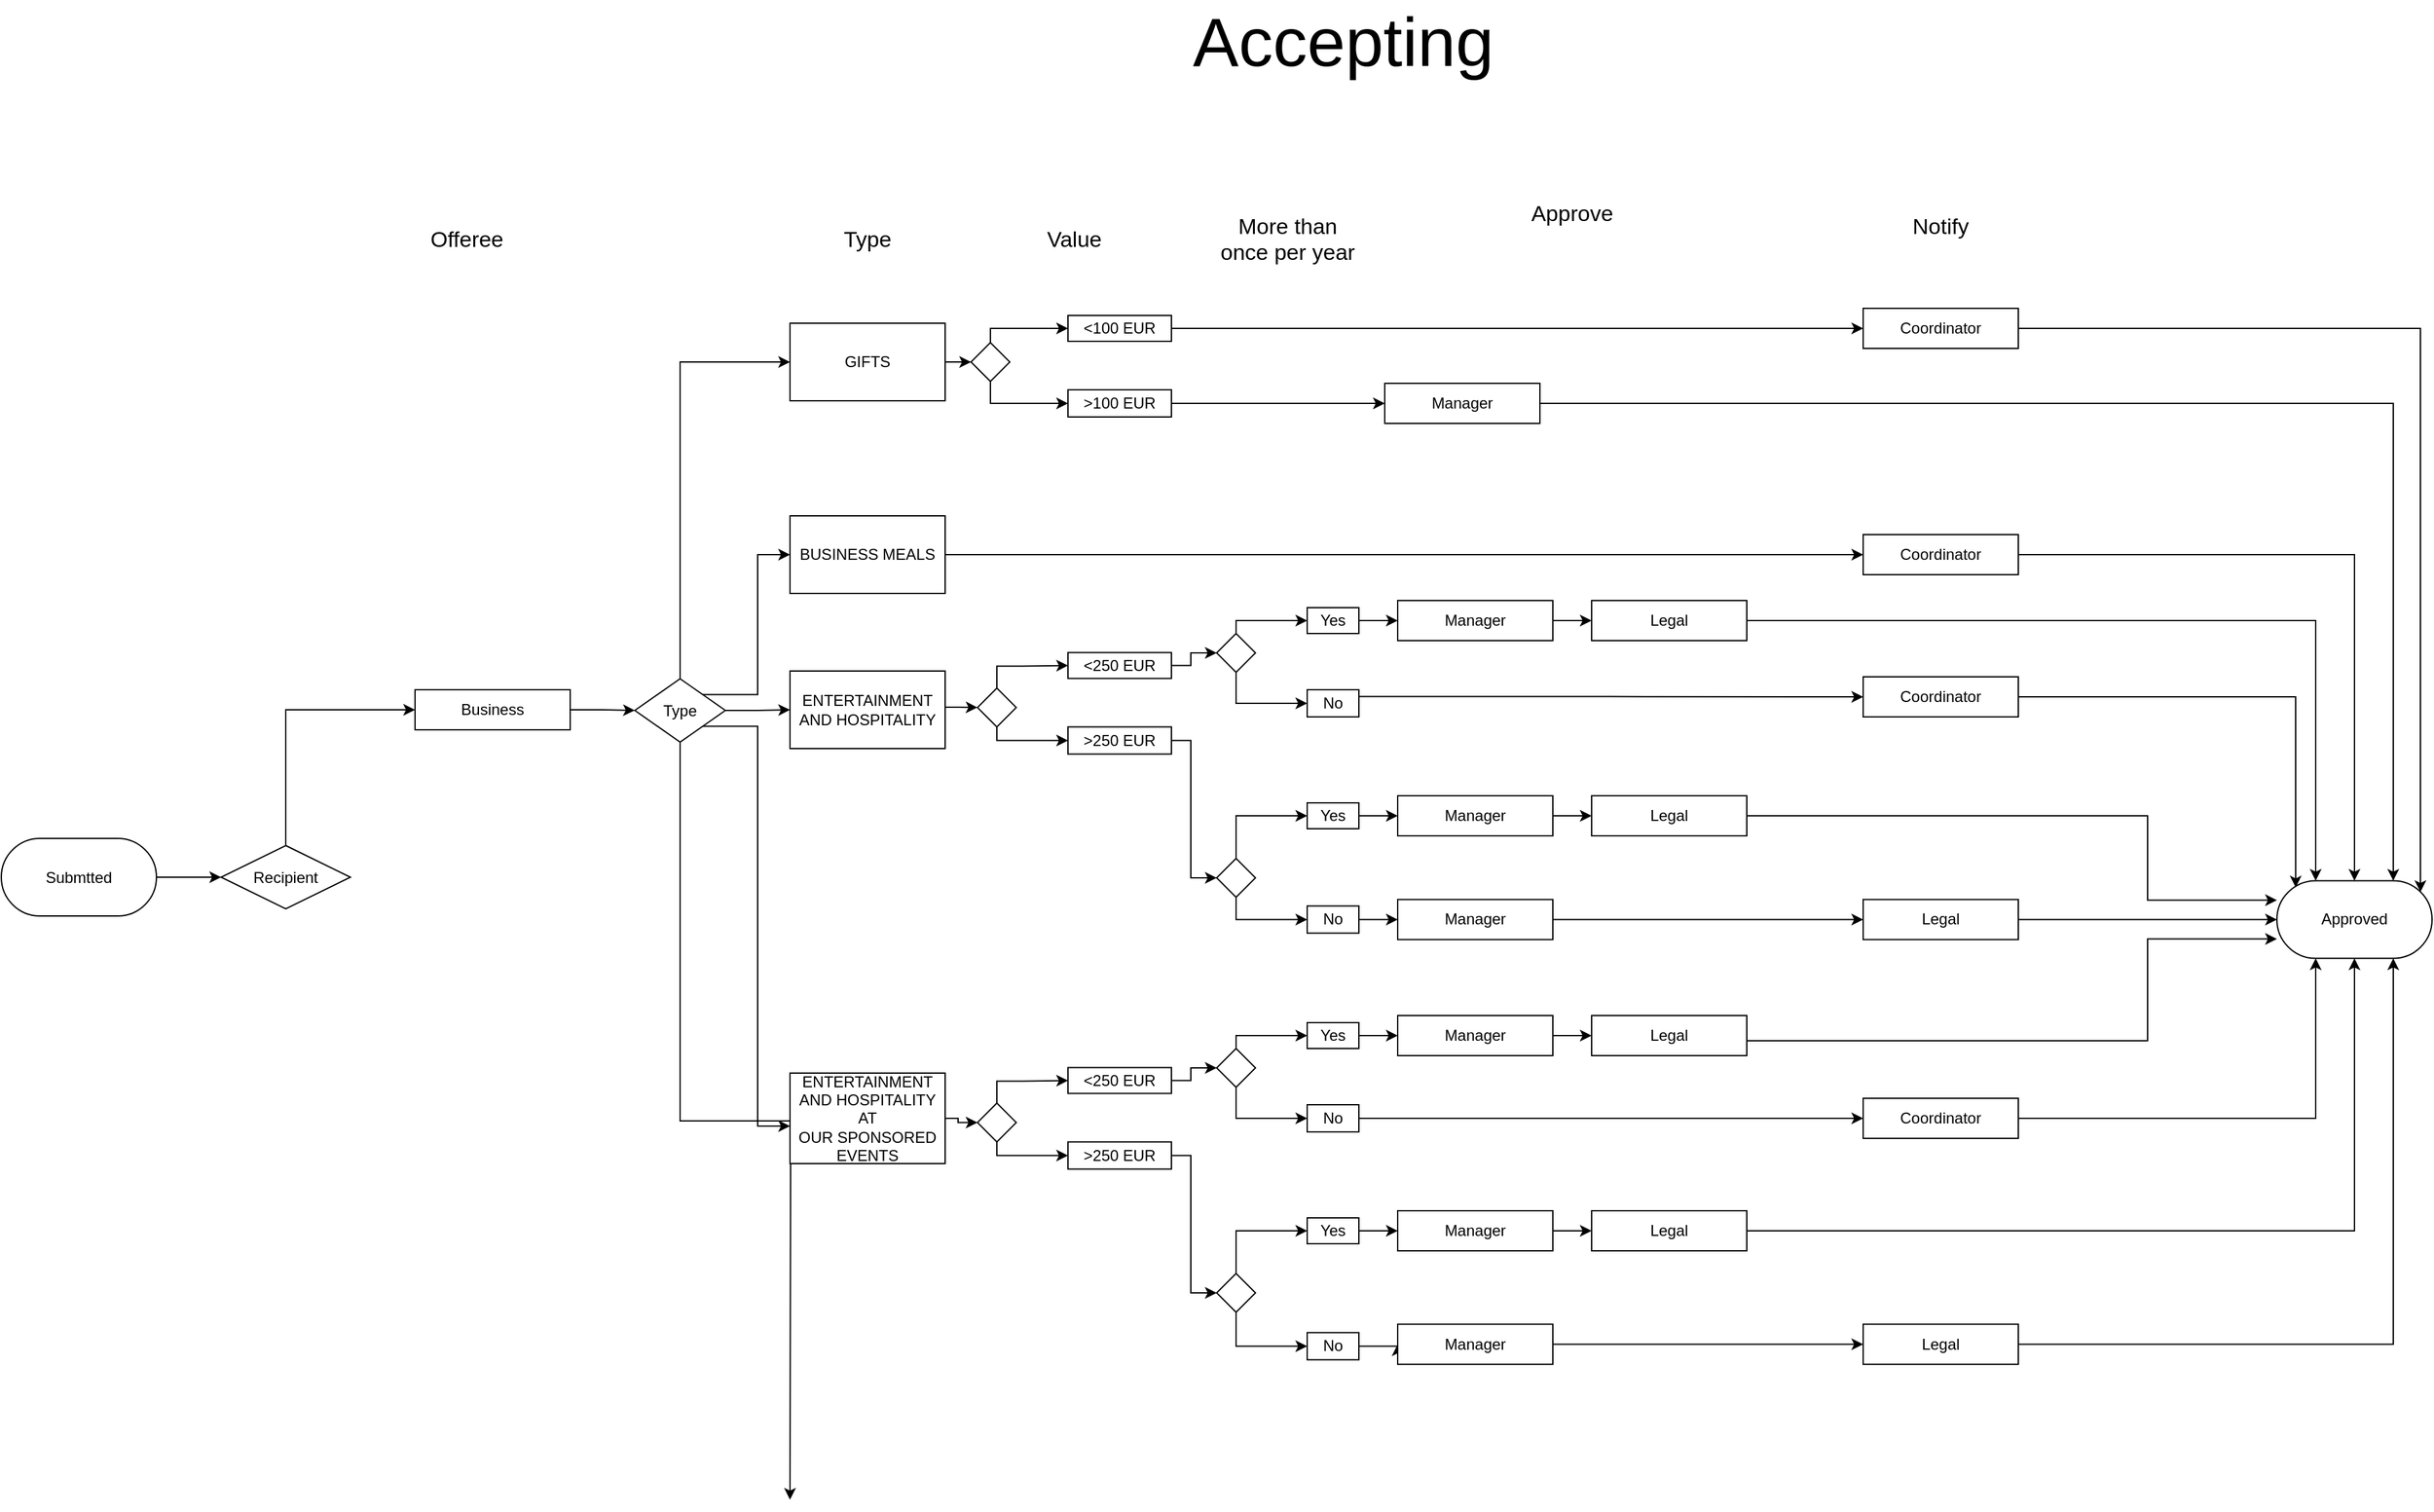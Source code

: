 <mxfile version="15.0.4" type="github">
  <diagram id="Gzh1vEXdIfz71GAEQ342" name="Page-1">
    <mxGraphModel dx="5180" dy="3076" grid="1" gridSize="10" guides="1" tooltips="1" connect="1" arrows="1" fold="1" page="1" pageScale="1" pageWidth="2336" pageHeight="1654" math="0" shadow="0">
      <root>
        <mxCell id="0" />
        <mxCell id="1" parent="0" />
        <mxCell id="9Nk0hv0ekXMGAtVD4ZqK-1" style="edgeStyle=orthogonalEdgeStyle;rounded=0;orthogonalLoop=1;jettySize=auto;html=1;exitX=1;exitY=0.5;exitDx=0;exitDy=0;fontSize=53;fontColor=#FF0000;" parent="1" source="c1VsCLN2mkpz4TLPh9um-1" target="UjUhAZu07TOuGVpuegit-26" edge="1">
          <mxGeometry relative="1" as="geometry" />
        </mxCell>
        <mxCell id="c1VsCLN2mkpz4TLPh9um-1" value="Submtted" style="rounded=1;whiteSpace=wrap;html=1;arcSize=50;" parent="1" vertex="1">
          <mxGeometry x="-2108" y="-913.5" width="120" height="60" as="geometry" />
        </mxCell>
        <mxCell id="UjUhAZu07TOuGVpuegit-44" style="edgeStyle=orthogonalEdgeStyle;rounded=0;orthogonalLoop=1;jettySize=auto;html=1;exitX=1;exitY=0.5;exitDx=0;exitDy=0;entryX=0;entryY=0.5;entryDx=0;entryDy=0;fontSize=17;" parent="1" source="c1VsCLN2mkpz4TLPh9um-2" target="UjUhAZu07TOuGVpuegit-1" edge="1">
          <mxGeometry relative="1" as="geometry" />
        </mxCell>
        <mxCell id="UjUhAZu07TOuGVpuegit-45" style="edgeStyle=orthogonalEdgeStyle;rounded=0;orthogonalLoop=1;jettySize=auto;html=1;exitX=0.5;exitY=0;exitDx=0;exitDy=0;entryX=0;entryY=0.5;entryDx=0;entryDy=0;fontSize=17;" parent="1" source="c1VsCLN2mkpz4TLPh9um-2" target="c1VsCLN2mkpz4TLPh9um-4" edge="1">
          <mxGeometry relative="1" as="geometry">
            <Array as="points">
              <mxPoint x="-1583" y="-1282" />
            </Array>
          </mxGeometry>
        </mxCell>
        <mxCell id="UjUhAZu07TOuGVpuegit-47" style="edgeStyle=orthogonalEdgeStyle;rounded=0;orthogonalLoop=1;jettySize=auto;html=1;exitX=1;exitY=0;exitDx=0;exitDy=0;entryX=0;entryY=0.5;entryDx=0;entryDy=0;fontSize=17;" parent="1" source="c1VsCLN2mkpz4TLPh9um-2" target="c1VsCLN2mkpz4TLPh9um-5" edge="1">
          <mxGeometry relative="1" as="geometry" />
        </mxCell>
        <mxCell id="UjUhAZu07TOuGVpuegit-48" style="edgeStyle=orthogonalEdgeStyle;rounded=0;orthogonalLoop=1;jettySize=auto;html=1;exitX=1;exitY=1;exitDx=0;exitDy=0;entryX=0;entryY=0.586;entryDx=0;entryDy=0;entryPerimeter=0;fontSize=17;" parent="1" source="c1VsCLN2mkpz4TLPh9um-2" target="UjUhAZu07TOuGVpuegit-2" edge="1">
          <mxGeometry relative="1" as="geometry" />
        </mxCell>
        <mxCell id="UjUhAZu07TOuGVpuegit-49" style="edgeStyle=orthogonalEdgeStyle;rounded=0;orthogonalLoop=1;jettySize=auto;html=1;exitX=0.5;exitY=1;exitDx=0;exitDy=0;entryX=0;entryY=0.5;entryDx=0;entryDy=0;fontSize=17;" parent="1" source="c1VsCLN2mkpz4TLPh9um-2" edge="1">
          <mxGeometry relative="1" as="geometry">
            <mxPoint x="-1498" y="-402" as="targetPoint" />
          </mxGeometry>
        </mxCell>
        <mxCell id="c1VsCLN2mkpz4TLPh9um-2" value="Type" style="rhombus;whiteSpace=wrap;html=1;" parent="1" vertex="1">
          <mxGeometry x="-1618" y="-1037" width="70" height="49" as="geometry" />
        </mxCell>
        <mxCell id="UjUhAZu07TOuGVpuegit-135" style="edgeStyle=orthogonalEdgeStyle;rounded=0;orthogonalLoop=1;jettySize=auto;html=1;exitX=1;exitY=0.5;exitDx=0;exitDy=0;entryX=0;entryY=0.5;entryDx=0;entryDy=0;fontSize=53;fontColor=#FF0000;" parent="1" source="c1VsCLN2mkpz4TLPh9um-4" target="UjUhAZu07TOuGVpuegit-15" edge="1">
          <mxGeometry relative="1" as="geometry" />
        </mxCell>
        <mxCell id="c1VsCLN2mkpz4TLPh9um-4" value="GIFTS" style="rounded=0;whiteSpace=wrap;html=1;" parent="1" vertex="1">
          <mxGeometry x="-1498" y="-1312" width="120" height="60" as="geometry" />
        </mxCell>
        <mxCell id="UjUhAZu07TOuGVpuegit-33" style="edgeStyle=orthogonalEdgeStyle;rounded=0;orthogonalLoop=1;jettySize=auto;html=1;exitX=1;exitY=0.5;exitDx=0;exitDy=0;fontSize=12;entryX=0.5;entryY=0;entryDx=0;entryDy=0;startArrow=none;" parent="1" source="9Nk0hv0ekXMGAtVD4ZqK-14" target="UjUhAZu07TOuGVpuegit-24" edge="1">
          <mxGeometry relative="1" as="geometry">
            <mxPoint x="-768" y="-1072" as="targetPoint" />
          </mxGeometry>
        </mxCell>
        <mxCell id="c1VsCLN2mkpz4TLPh9um-5" value="BUSINESS MEALS" style="rounded=0;whiteSpace=wrap;html=1;" parent="1" vertex="1">
          <mxGeometry x="-1498" y="-1163" width="120" height="60" as="geometry" />
        </mxCell>
        <mxCell id="UjUhAZu07TOuGVpuegit-133" style="edgeStyle=orthogonalEdgeStyle;rounded=0;orthogonalLoop=1;jettySize=auto;html=1;exitX=1;exitY=0.5;exitDx=0;exitDy=0;entryX=0;entryY=0.5;entryDx=0;entryDy=0;fontSize=53;fontColor=#FF0000;" parent="1" source="UjUhAZu07TOuGVpuegit-1" target="UjUhAZu07TOuGVpuegit-40" edge="1">
          <mxGeometry relative="1" as="geometry">
            <Array as="points">
              <mxPoint x="-1378" y="-1015" />
              <mxPoint x="-1368" y="-1015" />
            </Array>
          </mxGeometry>
        </mxCell>
        <mxCell id="UjUhAZu07TOuGVpuegit-1" value="ENTERTAINMENT AND HOSPITALITY" style="rounded=0;whiteSpace=wrap;html=1;" parent="1" vertex="1">
          <mxGeometry x="-1498" y="-1043" width="120" height="60" as="geometry" />
        </mxCell>
        <mxCell id="UjUhAZu07TOuGVpuegit-134" style="edgeStyle=orthogonalEdgeStyle;rounded=0;orthogonalLoop=1;jettySize=auto;html=1;exitX=1;exitY=0.5;exitDx=0;exitDy=0;fontSize=53;fontColor=#FF0000;entryX=0;entryY=0.5;entryDx=0;entryDy=0;" parent="1" source="UjUhAZu07TOuGVpuegit-2" target="UjUhAZu07TOuGVpuegit-91" edge="1">
          <mxGeometry relative="1" as="geometry">
            <mxPoint x="-1358" y="-696.765" as="targetPoint" />
            <Array as="points">
              <mxPoint x="-1368" y="-697" />
              <mxPoint x="-1368" y="-694" />
            </Array>
          </mxGeometry>
        </mxCell>
        <mxCell id="UjUhAZu07TOuGVpuegit-2" value="ENTERTAINMENT AND HOSPITALITY AT&lt;br&gt;OUR SPONSORED EVENTS" style="rounded=0;whiteSpace=wrap;html=1;" parent="1" vertex="1">
          <mxGeometry x="-1498" y="-732" width="120" height="70" as="geometry" />
        </mxCell>
        <mxCell id="UjUhAZu07TOuGVpuegit-4" value="Type" style="text;html=1;strokeColor=none;fillColor=none;align=center;verticalAlign=top;whiteSpace=wrap;rounded=0;fontSize=17;horizontal=1;" parent="1" vertex="1">
          <mxGeometry x="-1458" y="-1393" width="40" height="20" as="geometry" />
        </mxCell>
        <mxCell id="UjUhAZu07TOuGVpuegit-5" value="Value" style="text;html=1;strokeColor=none;fillColor=none;align=center;verticalAlign=top;whiteSpace=wrap;rounded=0;fontSize=17;horizontal=1;" parent="1" vertex="1">
          <mxGeometry x="-1298" y="-1393" width="40" height="20" as="geometry" />
        </mxCell>
        <mxCell id="UjUhAZu07TOuGVpuegit-6" value="More than once per year" style="text;html=1;strokeColor=none;fillColor=none;align=center;verticalAlign=top;whiteSpace=wrap;rounded=0;fontSize=17;horizontal=1;" parent="1" vertex="1">
          <mxGeometry x="-1168" y="-1403" width="110" height="40" as="geometry" />
        </mxCell>
        <mxCell id="UjUhAZu07TOuGVpuegit-8" value="Offeree" style="text;whiteSpace=wrap;html=1;fontSize=17;" parent="1" vertex="1">
          <mxGeometry x="-1778" y="-1393" width="140" height="40" as="geometry" />
        </mxCell>
        <mxCell id="UjUhAZu07TOuGVpuegit-12" value="&lt;div&gt;Approve&lt;/div&gt;&lt;div&gt;&lt;br&gt;&lt;/div&gt;" style="text;html=1;strokeColor=none;fillColor=none;align=center;verticalAlign=top;whiteSpace=wrap;rounded=0;fontSize=17;horizontal=1;" parent="1" vertex="1">
          <mxGeometry x="-948" y="-1413" width="110" height="40" as="geometry" />
        </mxCell>
        <mxCell id="UjUhAZu07TOuGVpuegit-43" style="edgeStyle=orthogonalEdgeStyle;rounded=0;orthogonalLoop=1;jettySize=auto;html=1;exitX=1;exitY=0.5;exitDx=0;exitDy=0;entryX=0;entryY=0.5;entryDx=0;entryDy=0;fontSize=17;" parent="1" source="UjUhAZu07TOuGVpuegit-14" target="c1VsCLN2mkpz4TLPh9um-2" edge="1">
          <mxGeometry relative="1" as="geometry" />
        </mxCell>
        <mxCell id="UjUhAZu07TOuGVpuegit-14" value="Business" style="rounded=0;whiteSpace=wrap;html=1;fontSize=12;" parent="1" vertex="1">
          <mxGeometry x="-1788" y="-1028.5" width="120" height="31" as="geometry" />
        </mxCell>
        <mxCell id="UjUhAZu07TOuGVpuegit-22" style="edgeStyle=orthogonalEdgeStyle;rounded=0;orthogonalLoop=1;jettySize=auto;html=1;exitX=0.5;exitY=0;exitDx=0;exitDy=0;entryX=0;entryY=0.5;entryDx=0;entryDy=0;fontSize=12;" parent="1" source="UjUhAZu07TOuGVpuegit-15" target="UjUhAZu07TOuGVpuegit-16" edge="1">
          <mxGeometry relative="1" as="geometry">
            <Array as="points">
              <mxPoint x="-1343" y="-1308" />
            </Array>
          </mxGeometry>
        </mxCell>
        <mxCell id="UjUhAZu07TOuGVpuegit-23" style="edgeStyle=orthogonalEdgeStyle;rounded=0;orthogonalLoop=1;jettySize=auto;html=1;exitX=0.5;exitY=1;exitDx=0;exitDy=0;entryX=0;entryY=0.5;entryDx=0;entryDy=0;fontSize=12;" parent="1" source="UjUhAZu07TOuGVpuegit-15" target="UjUhAZu07TOuGVpuegit-17" edge="1">
          <mxGeometry relative="1" as="geometry">
            <Array as="points">
              <mxPoint x="-1343" y="-1250" />
            </Array>
          </mxGeometry>
        </mxCell>
        <mxCell id="UjUhAZu07TOuGVpuegit-15" value="" style="rhombus;whiteSpace=wrap;html=1;fontSize=17;" parent="1" vertex="1">
          <mxGeometry x="-1358" y="-1297" width="30" height="30" as="geometry" />
        </mxCell>
        <mxCell id="UjUhAZu07TOuGVpuegit-138" style="edgeStyle=orthogonalEdgeStyle;rounded=0;orthogonalLoop=1;jettySize=auto;html=1;exitX=1;exitY=0.5;exitDx=0;exitDy=0;entryX=0;entryY=0.5;entryDx=0;entryDy=0;fontSize=53;fontColor=#FF0000;" parent="1" source="UjUhAZu07TOuGVpuegit-16" target="9Nk0hv0ekXMGAtVD4ZqK-9" edge="1">
          <mxGeometry relative="1" as="geometry">
            <mxPoint x="-859" y="-1313" as="targetPoint" />
          </mxGeometry>
        </mxCell>
        <mxCell id="UjUhAZu07TOuGVpuegit-16" value="&amp;lt;100 EUR" style="rounded=0;whiteSpace=wrap;html=1;fontSize=12;" parent="1" vertex="1">
          <mxGeometry x="-1283" y="-1318" width="80" height="20" as="geometry" />
        </mxCell>
        <mxCell id="UjUhAZu07TOuGVpuegit-36" style="edgeStyle=orthogonalEdgeStyle;rounded=0;orthogonalLoop=1;jettySize=auto;html=1;exitX=1;exitY=0.5;exitDx=0;exitDy=0;entryX=0;entryY=0.5;entryDx=0;entryDy=0;fontSize=17;" parent="1" source="UjUhAZu07TOuGVpuegit-17" target="UjUhAZu07TOuGVpuegit-34" edge="1">
          <mxGeometry relative="1" as="geometry" />
        </mxCell>
        <mxCell id="UjUhAZu07TOuGVpuegit-17" value="&amp;gt;100 EUR" style="rounded=0;whiteSpace=wrap;html=1;fontSize=12;" parent="1" vertex="1">
          <mxGeometry x="-1283" y="-1260.5" width="80" height="21" as="geometry" />
        </mxCell>
        <mxCell id="UjUhAZu07TOuGVpuegit-24" value="Approved" style="rounded=1;whiteSpace=wrap;html=1;fontSize=12;arcSize=50;" parent="1" vertex="1">
          <mxGeometry x="-348" y="-880.75" width="120" height="60" as="geometry" />
        </mxCell>
        <mxCell id="9Nk0hv0ekXMGAtVD4ZqK-2" style="edgeStyle=orthogonalEdgeStyle;rounded=0;orthogonalLoop=1;jettySize=auto;html=1;exitX=0.5;exitY=0;exitDx=0;exitDy=0;entryX=0;entryY=0.5;entryDx=0;entryDy=0;fontSize=53;fontColor=#FF0000;" parent="1" source="UjUhAZu07TOuGVpuegit-26" target="UjUhAZu07TOuGVpuegit-14" edge="1">
          <mxGeometry relative="1" as="geometry" />
        </mxCell>
        <mxCell id="UjUhAZu07TOuGVpuegit-26" value="Recipient" style="rhombus;whiteSpace=wrap;html=1;" parent="1" vertex="1">
          <mxGeometry x="-1938" y="-908" width="100" height="49" as="geometry" />
        </mxCell>
        <mxCell id="UjUhAZu07TOuGVpuegit-37" style="edgeStyle=orthogonalEdgeStyle;rounded=0;orthogonalLoop=1;jettySize=auto;html=1;exitX=1;exitY=0.5;exitDx=0;exitDy=0;entryX=0.75;entryY=0;entryDx=0;entryDy=0;fontSize=17;" parent="1" source="UjUhAZu07TOuGVpuegit-34" target="UjUhAZu07TOuGVpuegit-24" edge="1">
          <mxGeometry relative="1" as="geometry" />
        </mxCell>
        <mxCell id="UjUhAZu07TOuGVpuegit-34" value="Manager" style="rounded=0;whiteSpace=wrap;html=1;fontSize=12;" parent="1" vertex="1">
          <mxGeometry x="-1038" y="-1265.5" width="120" height="31" as="geometry" />
        </mxCell>
        <mxCell id="UjUhAZu07TOuGVpuegit-35" value="Notify" style="text;html=1;strokeColor=none;fillColor=none;align=center;verticalAlign=top;whiteSpace=wrap;rounded=0;fontSize=17;horizontal=1;" parent="1" vertex="1">
          <mxGeometry x="-663" y="-1403" width="110" height="40" as="geometry" />
        </mxCell>
        <mxCell id="UjUhAZu07TOuGVpuegit-38" style="edgeStyle=orthogonalEdgeStyle;rounded=0;orthogonalLoop=1;jettySize=auto;html=1;exitX=0.5;exitY=0;exitDx=0;exitDy=0;entryX=0;entryY=0.5;entryDx=0;entryDy=0;fontSize=12;" parent="1" source="UjUhAZu07TOuGVpuegit-40" target="UjUhAZu07TOuGVpuegit-41" edge="1">
          <mxGeometry relative="1" as="geometry">
            <Array as="points">
              <mxPoint x="-1318" y="-1046.75" />
              <mxPoint x="-1283" y="-1046.75" />
            </Array>
          </mxGeometry>
        </mxCell>
        <mxCell id="UjUhAZu07TOuGVpuegit-39" style="edgeStyle=orthogonalEdgeStyle;rounded=0;orthogonalLoop=1;jettySize=auto;html=1;exitX=0.5;exitY=1;exitDx=0;exitDy=0;entryX=0;entryY=0.5;entryDx=0;entryDy=0;fontSize=12;" parent="1" source="UjUhAZu07TOuGVpuegit-40" target="UjUhAZu07TOuGVpuegit-42" edge="1">
          <mxGeometry relative="1" as="geometry">
            <Array as="points">
              <mxPoint x="-1338" y="-989.75" />
            </Array>
          </mxGeometry>
        </mxCell>
        <mxCell id="UjUhAZu07TOuGVpuegit-40" value="" style="rhombus;whiteSpace=wrap;html=1;fontSize=17;" parent="1" vertex="1">
          <mxGeometry x="-1353" y="-1029.75" width="30" height="30" as="geometry" />
        </mxCell>
        <mxCell id="UjUhAZu07TOuGVpuegit-87" style="edgeStyle=orthogonalEdgeStyle;rounded=0;orthogonalLoop=1;jettySize=auto;html=1;exitX=1;exitY=0.5;exitDx=0;exitDy=0;entryX=0;entryY=0.5;entryDx=0;entryDy=0;fontSize=17;" parent="1" source="UjUhAZu07TOuGVpuegit-41" target="UjUhAZu07TOuGVpuegit-66" edge="1">
          <mxGeometry relative="1" as="geometry">
            <Array as="points">
              <mxPoint x="-1188" y="-1047" />
              <mxPoint x="-1188" y="-1057" />
            </Array>
          </mxGeometry>
        </mxCell>
        <mxCell id="UjUhAZu07TOuGVpuegit-41" value="&amp;lt;250 EUR" style="rounded=0;whiteSpace=wrap;html=1;fontSize=12;" parent="1" vertex="1">
          <mxGeometry x="-1283" y="-1057.25" width="80" height="20" as="geometry" />
        </mxCell>
        <mxCell id="UjUhAZu07TOuGVpuegit-88" style="edgeStyle=orthogonalEdgeStyle;rounded=0;orthogonalLoop=1;jettySize=auto;html=1;exitX=1;exitY=0.5;exitDx=0;exitDy=0;entryX=0;entryY=0.5;entryDx=0;entryDy=0;fontSize=17;" parent="1" source="UjUhAZu07TOuGVpuegit-42" target="UjUhAZu07TOuGVpuegit-52" edge="1">
          <mxGeometry relative="1" as="geometry">
            <Array as="points">
              <mxPoint x="-1188" y="-989" />
              <mxPoint x="-1188" y="-883" />
            </Array>
          </mxGeometry>
        </mxCell>
        <mxCell id="UjUhAZu07TOuGVpuegit-42" value="&amp;gt;250 EUR" style="rounded=0;whiteSpace=wrap;html=1;fontSize=12;" parent="1" vertex="1">
          <mxGeometry x="-1283" y="-999.75" width="80" height="21" as="geometry" />
        </mxCell>
        <mxCell id="UjUhAZu07TOuGVpuegit-50" style="edgeStyle=orthogonalEdgeStyle;rounded=0;orthogonalLoop=1;jettySize=auto;html=1;exitX=0.5;exitY=0;exitDx=0;exitDy=0;entryX=0;entryY=0.5;entryDx=0;entryDy=0;fontSize=12;" parent="1" source="UjUhAZu07TOuGVpuegit-52" target="UjUhAZu07TOuGVpuegit-53" edge="1">
          <mxGeometry relative="1" as="geometry">
            <Array as="points">
              <mxPoint x="-1153" y="-931" />
            </Array>
          </mxGeometry>
        </mxCell>
        <mxCell id="UjUhAZu07TOuGVpuegit-51" style="edgeStyle=orthogonalEdgeStyle;rounded=0;orthogonalLoop=1;jettySize=auto;html=1;exitX=0.5;exitY=1;exitDx=0;exitDy=0;entryX=0;entryY=0.5;entryDx=0;entryDy=0;fontSize=12;" parent="1" source="UjUhAZu07TOuGVpuegit-52" target="UjUhAZu07TOuGVpuegit-54" edge="1">
          <mxGeometry relative="1" as="geometry">
            <Array as="points">
              <mxPoint x="-1153" y="-851" />
            </Array>
          </mxGeometry>
        </mxCell>
        <mxCell id="UjUhAZu07TOuGVpuegit-52" value="" style="rhombus;whiteSpace=wrap;html=1;fontSize=17;" parent="1" vertex="1">
          <mxGeometry x="-1168" y="-898" width="30" height="30" as="geometry" />
        </mxCell>
        <mxCell id="UjUhAZu07TOuGVpuegit-59" style="edgeStyle=orthogonalEdgeStyle;rounded=0;orthogonalLoop=1;jettySize=auto;html=1;exitX=1;exitY=0.5;exitDx=0;exitDy=0;fontSize=17;entryX=0;entryY=0.5;entryDx=0;entryDy=0;" parent="1" source="UjUhAZu07TOuGVpuegit-53" target="UjUhAZu07TOuGVpuegit-58" edge="1">
          <mxGeometry relative="1" as="geometry">
            <Array as="points">
              <mxPoint x="-1038" y="-931" />
              <mxPoint x="-1038" y="-931" />
            </Array>
          </mxGeometry>
        </mxCell>
        <mxCell id="UjUhAZu07TOuGVpuegit-53" value="Yes" style="rounded=0;whiteSpace=wrap;html=1;fontSize=12;" parent="1" vertex="1">
          <mxGeometry x="-1098" y="-941" width="40" height="20" as="geometry" />
        </mxCell>
        <mxCell id="UjUhAZu07TOuGVpuegit-62" style="edgeStyle=orthogonalEdgeStyle;rounded=0;orthogonalLoop=1;jettySize=auto;html=1;exitX=1;exitY=0.5;exitDx=0;exitDy=0;entryX=0;entryY=0.5;entryDx=0;entryDy=0;fontSize=17;" parent="1" source="UjUhAZu07TOuGVpuegit-54" target="UjUhAZu07TOuGVpuegit-56" edge="1">
          <mxGeometry relative="1" as="geometry" />
        </mxCell>
        <mxCell id="UjUhAZu07TOuGVpuegit-54" value="No" style="rounded=0;whiteSpace=wrap;html=1;fontSize=12;" parent="1" vertex="1">
          <mxGeometry x="-1098" y="-861.25" width="40" height="21" as="geometry" />
        </mxCell>
        <mxCell id="UjUhAZu07TOuGVpuegit-84" style="edgeStyle=orthogonalEdgeStyle;rounded=0;orthogonalLoop=1;jettySize=auto;html=1;exitX=1;exitY=0.5;exitDx=0;exitDy=0;fontSize=17;entryX=0;entryY=0.25;entryDx=0;entryDy=0;" parent="1" source="UjUhAZu07TOuGVpuegit-55" target="UjUhAZu07TOuGVpuegit-24" edge="1">
          <mxGeometry relative="1" as="geometry">
            <mxPoint x="-548" y="-882" as="targetPoint" />
            <Array as="points">
              <mxPoint x="-448" y="-931" />
              <mxPoint x="-448" y="-866" />
            </Array>
          </mxGeometry>
        </mxCell>
        <mxCell id="UjUhAZu07TOuGVpuegit-55" value="Legal" style="rounded=0;whiteSpace=wrap;html=1;fontSize=12;" parent="1" vertex="1">
          <mxGeometry x="-878" y="-946.5" width="120" height="31" as="geometry" />
        </mxCell>
        <mxCell id="UjUhAZu07TOuGVpuegit-63" style="edgeStyle=orthogonalEdgeStyle;rounded=0;orthogonalLoop=1;jettySize=auto;html=1;exitX=1;exitY=0.5;exitDx=0;exitDy=0;fontSize=17;" parent="1" source="UjUhAZu07TOuGVpuegit-56" target="UjUhAZu07TOuGVpuegit-57" edge="1">
          <mxGeometry relative="1" as="geometry" />
        </mxCell>
        <mxCell id="UjUhAZu07TOuGVpuegit-56" value="Manager" style="rounded=0;whiteSpace=wrap;html=1;fontSize=12;" parent="1" vertex="1">
          <mxGeometry x="-1028" y="-866.25" width="120" height="31" as="geometry" />
        </mxCell>
        <mxCell id="UjUhAZu07TOuGVpuegit-86" style="edgeStyle=orthogonalEdgeStyle;rounded=0;orthogonalLoop=1;jettySize=auto;html=1;exitX=1;exitY=0.5;exitDx=0;exitDy=0;entryX=0;entryY=0.5;entryDx=0;entryDy=0;fontSize=17;" parent="1" source="UjUhAZu07TOuGVpuegit-57" target="UjUhAZu07TOuGVpuegit-24" edge="1">
          <mxGeometry relative="1" as="geometry" />
        </mxCell>
        <mxCell id="UjUhAZu07TOuGVpuegit-57" value="Legal" style="rounded=0;whiteSpace=wrap;html=1;fontSize=12;" parent="1" vertex="1">
          <mxGeometry x="-668" y="-866.25" width="120" height="31" as="geometry" />
        </mxCell>
        <mxCell id="UjUhAZu07TOuGVpuegit-129" style="edgeStyle=orthogonalEdgeStyle;rounded=0;orthogonalLoop=1;jettySize=auto;html=1;exitX=1;exitY=0.5;exitDx=0;exitDy=0;entryX=0;entryY=0.5;entryDx=0;entryDy=0;fontSize=17;" parent="1" source="UjUhAZu07TOuGVpuegit-58" target="UjUhAZu07TOuGVpuegit-55" edge="1">
          <mxGeometry relative="1" as="geometry" />
        </mxCell>
        <mxCell id="UjUhAZu07TOuGVpuegit-58" value="Manager" style="rounded=0;whiteSpace=wrap;html=1;fontSize=12;" parent="1" vertex="1">
          <mxGeometry x="-1028" y="-946.5" width="120" height="31" as="geometry" />
        </mxCell>
        <mxCell id="UjUhAZu07TOuGVpuegit-64" style="edgeStyle=orthogonalEdgeStyle;rounded=0;orthogonalLoop=1;jettySize=auto;html=1;exitX=0.5;exitY=0;exitDx=0;exitDy=0;entryX=0;entryY=0.5;entryDx=0;entryDy=0;fontSize=12;" parent="1" source="UjUhAZu07TOuGVpuegit-66" target="UjUhAZu07TOuGVpuegit-69" edge="1">
          <mxGeometry relative="1" as="geometry">
            <Array as="points">
              <mxPoint x="-1153" y="-1082" />
            </Array>
          </mxGeometry>
        </mxCell>
        <mxCell id="UjUhAZu07TOuGVpuegit-65" style="edgeStyle=orthogonalEdgeStyle;rounded=0;orthogonalLoop=1;jettySize=auto;html=1;exitX=0.5;exitY=1;exitDx=0;exitDy=0;entryX=0;entryY=0.5;entryDx=0;entryDy=0;fontSize=12;" parent="1" source="UjUhAZu07TOuGVpuegit-66" target="UjUhAZu07TOuGVpuegit-71" edge="1">
          <mxGeometry relative="1" as="geometry">
            <Array as="points">
              <mxPoint x="-1153" y="-1018" />
            </Array>
          </mxGeometry>
        </mxCell>
        <mxCell id="UjUhAZu07TOuGVpuegit-66" value="" style="rhombus;whiteSpace=wrap;html=1;fontSize=17;" parent="1" vertex="1">
          <mxGeometry x="-1168" y="-1072" width="30" height="30" as="geometry" />
        </mxCell>
        <mxCell id="UjUhAZu07TOuGVpuegit-67" style="edgeStyle=orthogonalEdgeStyle;rounded=0;orthogonalLoop=1;jettySize=auto;html=1;exitX=1;exitY=0.5;exitDx=0;exitDy=0;fontSize=17;entryX=0;entryY=0.5;entryDx=0;entryDy=0;" parent="1" source="UjUhAZu07TOuGVpuegit-69" target="UjUhAZu07TOuGVpuegit-76" edge="1">
          <mxGeometry relative="1" as="geometry">
            <Array as="points">
              <mxPoint x="-1038" y="-1082" />
              <mxPoint x="-1038" y="-1082" />
            </Array>
          </mxGeometry>
        </mxCell>
        <mxCell id="UjUhAZu07TOuGVpuegit-69" value="Yes" style="rounded=0;whiteSpace=wrap;html=1;fontSize=12;" parent="1" vertex="1">
          <mxGeometry x="-1098" y="-1092" width="40" height="20" as="geometry" />
        </mxCell>
        <mxCell id="UjUhAZu07TOuGVpuegit-130" style="edgeStyle=orthogonalEdgeStyle;rounded=0;orthogonalLoop=1;jettySize=auto;html=1;exitX=1;exitY=0.25;exitDx=0;exitDy=0;fontSize=17;entryX=0;entryY=0.5;entryDx=0;entryDy=0;" parent="1" source="UjUhAZu07TOuGVpuegit-71" target="9Nk0hv0ekXMGAtVD4ZqK-10" edge="1">
          <mxGeometry relative="1" as="geometry">
            <mxPoint x="-798" y="-1023" as="targetPoint" />
          </mxGeometry>
        </mxCell>
        <mxCell id="UjUhAZu07TOuGVpuegit-71" value="No" style="rounded=0;whiteSpace=wrap;html=1;fontSize=12;" parent="1" vertex="1">
          <mxGeometry x="-1098" y="-1028.5" width="40" height="21" as="geometry" />
        </mxCell>
        <mxCell id="UjUhAZu07TOuGVpuegit-80" style="edgeStyle=orthogonalEdgeStyle;rounded=0;orthogonalLoop=1;jettySize=auto;html=1;exitX=1;exitY=0.5;exitDx=0;exitDy=0;fontSize=17;entryX=0.25;entryY=0;entryDx=0;entryDy=0;" parent="1" source="UjUhAZu07TOuGVpuegit-72" target="UjUhAZu07TOuGVpuegit-24" edge="1">
          <mxGeometry relative="1" as="geometry">
            <mxPoint x="-318" y="-952" as="targetPoint" />
          </mxGeometry>
        </mxCell>
        <mxCell id="UjUhAZu07TOuGVpuegit-72" value="Legal" style="rounded=0;whiteSpace=wrap;html=1;fontSize=12;" parent="1" vertex="1">
          <mxGeometry x="-878" y="-1097.5" width="120" height="31" as="geometry" />
        </mxCell>
        <mxCell id="UjUhAZu07TOuGVpuegit-79" style="edgeStyle=orthogonalEdgeStyle;rounded=0;orthogonalLoop=1;jettySize=auto;html=1;exitX=1;exitY=0.5;exitDx=0;exitDy=0;entryX=0;entryY=0.5;entryDx=0;entryDy=0;fontSize=17;" parent="1" source="UjUhAZu07TOuGVpuegit-76" target="UjUhAZu07TOuGVpuegit-72" edge="1">
          <mxGeometry relative="1" as="geometry">
            <mxPoint x="-547" y="-1084.514" as="targetPoint" />
          </mxGeometry>
        </mxCell>
        <mxCell id="UjUhAZu07TOuGVpuegit-76" value="Manager" style="rounded=0;whiteSpace=wrap;html=1;fontSize=12;" parent="1" vertex="1">
          <mxGeometry x="-1028" y="-1097.5" width="120" height="31" as="geometry" />
        </mxCell>
        <mxCell id="UjUhAZu07TOuGVpuegit-89" style="edgeStyle=orthogonalEdgeStyle;rounded=0;orthogonalLoop=1;jettySize=auto;html=1;exitX=0.5;exitY=0;exitDx=0;exitDy=0;entryX=0;entryY=0.5;entryDx=0;entryDy=0;fontSize=12;" parent="1" source="UjUhAZu07TOuGVpuegit-91" target="UjUhAZu07TOuGVpuegit-93" edge="1">
          <mxGeometry relative="1" as="geometry">
            <Array as="points">
              <mxPoint x="-1318" y="-725.75" />
              <mxPoint x="-1283" y="-725.75" />
            </Array>
          </mxGeometry>
        </mxCell>
        <mxCell id="UjUhAZu07TOuGVpuegit-90" style="edgeStyle=orthogonalEdgeStyle;rounded=0;orthogonalLoop=1;jettySize=auto;html=1;exitX=0.5;exitY=1;exitDx=0;exitDy=0;entryX=0;entryY=0.5;entryDx=0;entryDy=0;fontSize=12;" parent="1" source="UjUhAZu07TOuGVpuegit-91" target="UjUhAZu07TOuGVpuegit-95" edge="1">
          <mxGeometry relative="1" as="geometry">
            <Array as="points">
              <mxPoint x="-1338" y="-668.75" />
            </Array>
          </mxGeometry>
        </mxCell>
        <mxCell id="UjUhAZu07TOuGVpuegit-91" value="" style="rhombus;whiteSpace=wrap;html=1;fontSize=17;" parent="1" vertex="1">
          <mxGeometry x="-1353" y="-708.75" width="30" height="30" as="geometry" />
        </mxCell>
        <mxCell id="UjUhAZu07TOuGVpuegit-92" style="edgeStyle=orthogonalEdgeStyle;rounded=0;orthogonalLoop=1;jettySize=auto;html=1;exitX=1;exitY=0.5;exitDx=0;exitDy=0;entryX=0;entryY=0.5;entryDx=0;entryDy=0;fontSize=17;" parent="1" source="UjUhAZu07TOuGVpuegit-93" target="UjUhAZu07TOuGVpuegit-113" edge="1">
          <mxGeometry relative="1" as="geometry">
            <Array as="points">
              <mxPoint x="-1188" y="-726" />
              <mxPoint x="-1188" y="-736" />
            </Array>
          </mxGeometry>
        </mxCell>
        <mxCell id="UjUhAZu07TOuGVpuegit-93" value="&amp;lt;250 EUR" style="rounded=0;whiteSpace=wrap;html=1;fontSize=12;" parent="1" vertex="1">
          <mxGeometry x="-1283" y="-736.25" width="80" height="20" as="geometry" />
        </mxCell>
        <mxCell id="UjUhAZu07TOuGVpuegit-94" style="edgeStyle=orthogonalEdgeStyle;rounded=0;orthogonalLoop=1;jettySize=auto;html=1;exitX=1;exitY=0.5;exitDx=0;exitDy=0;entryX=0;entryY=0.5;entryDx=0;entryDy=0;fontSize=17;" parent="1" source="UjUhAZu07TOuGVpuegit-95" target="UjUhAZu07TOuGVpuegit-98" edge="1">
          <mxGeometry relative="1" as="geometry">
            <Array as="points">
              <mxPoint x="-1188" y="-668" />
              <mxPoint x="-1188" y="-562" />
            </Array>
          </mxGeometry>
        </mxCell>
        <mxCell id="UjUhAZu07TOuGVpuegit-95" value="&amp;gt;250 EUR" style="rounded=0;whiteSpace=wrap;html=1;fontSize=12;" parent="1" vertex="1">
          <mxGeometry x="-1283" y="-678.75" width="80" height="21" as="geometry" />
        </mxCell>
        <mxCell id="UjUhAZu07TOuGVpuegit-96" style="edgeStyle=orthogonalEdgeStyle;rounded=0;orthogonalLoop=1;jettySize=auto;html=1;exitX=0.5;exitY=0;exitDx=0;exitDy=0;entryX=0;entryY=0.5;entryDx=0;entryDy=0;fontSize=12;" parent="1" source="UjUhAZu07TOuGVpuegit-98" target="UjUhAZu07TOuGVpuegit-101" edge="1">
          <mxGeometry relative="1" as="geometry">
            <Array as="points">
              <mxPoint x="-1153" y="-610" />
            </Array>
          </mxGeometry>
        </mxCell>
        <mxCell id="UjUhAZu07TOuGVpuegit-97" style="edgeStyle=orthogonalEdgeStyle;rounded=0;orthogonalLoop=1;jettySize=auto;html=1;exitX=0.5;exitY=1;exitDx=0;exitDy=0;entryX=0;entryY=0.5;entryDx=0;entryDy=0;fontSize=12;" parent="1" source="UjUhAZu07TOuGVpuegit-98" target="UjUhAZu07TOuGVpuegit-103" edge="1">
          <mxGeometry relative="1" as="geometry">
            <Array as="points">
              <mxPoint x="-1153" y="-521.25" />
            </Array>
          </mxGeometry>
        </mxCell>
        <mxCell id="UjUhAZu07TOuGVpuegit-98" value="" style="rhombus;whiteSpace=wrap;html=1;fontSize=17;" parent="1" vertex="1">
          <mxGeometry x="-1168" y="-577" width="30" height="30" as="geometry" />
        </mxCell>
        <mxCell id="UjUhAZu07TOuGVpuegit-99" style="edgeStyle=orthogonalEdgeStyle;rounded=0;orthogonalLoop=1;jettySize=auto;html=1;exitX=1;exitY=0.5;exitDx=0;exitDy=0;fontSize=17;entryX=0;entryY=0.5;entryDx=0;entryDy=0;" parent="1" source="UjUhAZu07TOuGVpuegit-105" target="UjUhAZu07TOuGVpuegit-110" edge="1">
          <mxGeometry relative="1" as="geometry">
            <Array as="points">
              <mxPoint x="-898" y="-610" />
              <mxPoint x="-898" y="-610" />
            </Array>
          </mxGeometry>
        </mxCell>
        <mxCell id="UjUhAZu07TOuGVpuegit-100" style="edgeStyle=orthogonalEdgeStyle;rounded=0;orthogonalLoop=1;jettySize=auto;html=1;exitX=1;exitY=0.5;exitDx=0;exitDy=0;entryX=0;entryY=0.5;entryDx=0;entryDy=0;fontSize=17;" parent="1" source="UjUhAZu07TOuGVpuegit-101" target="UjUhAZu07TOuGVpuegit-105" edge="1">
          <mxGeometry relative="1" as="geometry">
            <Array as="points">
              <mxPoint x="-1038" y="-610" />
              <mxPoint x="-1038" y="-610" />
            </Array>
          </mxGeometry>
        </mxCell>
        <mxCell id="UjUhAZu07TOuGVpuegit-101" value="Yes" style="rounded=0;whiteSpace=wrap;html=1;fontSize=12;" parent="1" vertex="1">
          <mxGeometry x="-1098" y="-620" width="40" height="20" as="geometry" />
        </mxCell>
        <mxCell id="UjUhAZu07TOuGVpuegit-102" style="edgeStyle=orthogonalEdgeStyle;rounded=0;orthogonalLoop=1;jettySize=auto;html=1;exitX=1;exitY=0.5;exitDx=0;exitDy=0;entryX=0;entryY=0.5;entryDx=0;entryDy=0;fontSize=17;" parent="1" source="UjUhAZu07TOuGVpuegit-103" target="UjUhAZu07TOuGVpuegit-107" edge="1">
          <mxGeometry relative="1" as="geometry" />
        </mxCell>
        <mxCell id="UjUhAZu07TOuGVpuegit-103" value="No" style="rounded=0;whiteSpace=wrap;html=1;fontSize=12;" parent="1" vertex="1">
          <mxGeometry x="-1098" y="-531.25" width="40" height="21" as="geometry" />
        </mxCell>
        <mxCell id="UjUhAZu07TOuGVpuegit-105" value="Manager" style="rounded=0;whiteSpace=wrap;html=1;fontSize=12;" parent="1" vertex="1">
          <mxGeometry x="-1028" y="-625.5" width="120" height="31" as="geometry" />
        </mxCell>
        <mxCell id="UjUhAZu07TOuGVpuegit-106" style="edgeStyle=orthogonalEdgeStyle;rounded=0;orthogonalLoop=1;jettySize=auto;html=1;exitX=1;exitY=0.5;exitDx=0;exitDy=0;fontSize=17;" parent="1" source="UjUhAZu07TOuGVpuegit-107" target="UjUhAZu07TOuGVpuegit-108" edge="1">
          <mxGeometry relative="1" as="geometry" />
        </mxCell>
        <mxCell id="UjUhAZu07TOuGVpuegit-107" value="Manager" style="rounded=0;whiteSpace=wrap;html=1;fontSize=12;" parent="1" vertex="1">
          <mxGeometry x="-1028" y="-537.75" width="120" height="31" as="geometry" />
        </mxCell>
        <mxCell id="UjUhAZu07TOuGVpuegit-136" style="edgeStyle=orthogonalEdgeStyle;rounded=0;orthogonalLoop=1;jettySize=auto;html=1;exitX=1;exitY=0.5;exitDx=0;exitDy=0;entryX=0.75;entryY=1;entryDx=0;entryDy=0;fontSize=53;fontColor=#FF0000;" parent="1" source="UjUhAZu07TOuGVpuegit-108" target="UjUhAZu07TOuGVpuegit-24" edge="1">
          <mxGeometry relative="1" as="geometry" />
        </mxCell>
        <mxCell id="UjUhAZu07TOuGVpuegit-108" value="Legal" style="rounded=0;whiteSpace=wrap;html=1;fontSize=12;" parent="1" vertex="1">
          <mxGeometry x="-668" y="-537.75" width="120" height="31" as="geometry" />
        </mxCell>
        <mxCell id="UjUhAZu07TOuGVpuegit-109" style="edgeStyle=orthogonalEdgeStyle;rounded=0;orthogonalLoop=1;jettySize=auto;html=1;exitX=1;exitY=0.5;exitDx=0;exitDy=0;entryX=0.5;entryY=1;entryDx=0;entryDy=0;fontSize=17;" parent="1" source="UjUhAZu07TOuGVpuegit-110" target="UjUhAZu07TOuGVpuegit-24" edge="1">
          <mxGeometry relative="1" as="geometry">
            <mxPoint x="-548" y="-645.011" as="targetPoint" />
          </mxGeometry>
        </mxCell>
        <mxCell id="UjUhAZu07TOuGVpuegit-110" value="Legal" style="rounded=0;whiteSpace=wrap;html=1;fontSize=12;" parent="1" vertex="1">
          <mxGeometry x="-878" y="-625.5" width="120" height="31" as="geometry" />
        </mxCell>
        <mxCell id="UjUhAZu07TOuGVpuegit-111" style="edgeStyle=orthogonalEdgeStyle;rounded=0;orthogonalLoop=1;jettySize=auto;html=1;exitX=0.5;exitY=0;exitDx=0;exitDy=0;entryX=0;entryY=0.5;entryDx=0;entryDy=0;fontSize=12;" parent="1" source="UjUhAZu07TOuGVpuegit-113" target="UjUhAZu07TOuGVpuegit-116" edge="1">
          <mxGeometry relative="1" as="geometry">
            <Array as="points">
              <mxPoint x="-1153" y="-761" />
            </Array>
          </mxGeometry>
        </mxCell>
        <mxCell id="UjUhAZu07TOuGVpuegit-112" style="edgeStyle=orthogonalEdgeStyle;rounded=0;orthogonalLoop=1;jettySize=auto;html=1;exitX=0.5;exitY=1;exitDx=0;exitDy=0;entryX=0;entryY=0.5;entryDx=0;entryDy=0;fontSize=12;" parent="1" source="UjUhAZu07TOuGVpuegit-113" target="UjUhAZu07TOuGVpuegit-117" edge="1">
          <mxGeometry relative="1" as="geometry">
            <Array as="points">
              <mxPoint x="-1153" y="-697" />
            </Array>
          </mxGeometry>
        </mxCell>
        <mxCell id="UjUhAZu07TOuGVpuegit-113" value="" style="rhombus;whiteSpace=wrap;html=1;fontSize=17;" parent="1" vertex="1">
          <mxGeometry x="-1168" y="-751" width="30" height="30" as="geometry" />
        </mxCell>
        <mxCell id="UjUhAZu07TOuGVpuegit-116" value="Yes" style="rounded=0;whiteSpace=wrap;html=1;fontSize=12;" parent="1" vertex="1">
          <mxGeometry x="-1098" y="-771" width="40" height="20" as="geometry" />
        </mxCell>
        <mxCell id="UjUhAZu07TOuGVpuegit-132" style="edgeStyle=orthogonalEdgeStyle;rounded=0;orthogonalLoop=1;jettySize=auto;html=1;exitX=1;exitY=0.5;exitDx=0;exitDy=0;fontSize=53;fontColor=#FF0000;entryX=0.25;entryY=1;entryDx=0;entryDy=0;startArrow=none;" parent="1" source="9Nk0hv0ekXMGAtVD4ZqK-18" target="UjUhAZu07TOuGVpuegit-24" edge="1">
          <mxGeometry relative="1" as="geometry">
            <mxPoint x="-318" y="-812" as="targetPoint" />
          </mxGeometry>
        </mxCell>
        <mxCell id="UjUhAZu07TOuGVpuegit-117" value="No" style="rounded=0;whiteSpace=wrap;html=1;fontSize=12;" parent="1" vertex="1">
          <mxGeometry x="-1098" y="-707.5" width="40" height="21" as="geometry" />
        </mxCell>
        <mxCell id="UjUhAZu07TOuGVpuegit-124" style="edgeStyle=orthogonalEdgeStyle;rounded=0;orthogonalLoop=1;jettySize=auto;html=1;exitX=1;exitY=0.5;exitDx=0;exitDy=0;fontSize=17;entryX=0;entryY=0.5;entryDx=0;entryDy=0;" parent="1" source="UjUhAZu07TOuGVpuegit-126" target="UjUhAZu07TOuGVpuegit-128" edge="1">
          <mxGeometry relative="1" as="geometry">
            <Array as="points">
              <mxPoint x="-898" y="-761" />
              <mxPoint x="-898" y="-761" />
            </Array>
          </mxGeometry>
        </mxCell>
        <mxCell id="UjUhAZu07TOuGVpuegit-125" style="edgeStyle=orthogonalEdgeStyle;rounded=0;orthogonalLoop=1;jettySize=auto;html=1;exitX=1;exitY=0.5;exitDx=0;exitDy=0;entryX=0;entryY=0.5;entryDx=0;entryDy=0;fontSize=17;" parent="1" source="UjUhAZu07TOuGVpuegit-116" target="UjUhAZu07TOuGVpuegit-126" edge="1">
          <mxGeometry relative="1" as="geometry">
            <Array as="points">
              <mxPoint x="-1038" y="-761" />
              <mxPoint x="-1038" y="-761" />
            </Array>
            <mxPoint x="-1058" y="-756.99" as="sourcePoint" />
          </mxGeometry>
        </mxCell>
        <mxCell id="UjUhAZu07TOuGVpuegit-126" value="Manager" style="rounded=0;whiteSpace=wrap;html=1;fontSize=12;" parent="1" vertex="1">
          <mxGeometry x="-1028" y="-776.5" width="120" height="31" as="geometry" />
        </mxCell>
        <mxCell id="UjUhAZu07TOuGVpuegit-127" style="edgeStyle=orthogonalEdgeStyle;rounded=0;orthogonalLoop=1;jettySize=auto;html=1;exitX=1;exitY=0.5;exitDx=0;exitDy=0;entryX=0;entryY=0.75;entryDx=0;entryDy=0;fontSize=17;" parent="1" source="UjUhAZu07TOuGVpuegit-128" target="UjUhAZu07TOuGVpuegit-24" edge="1">
          <mxGeometry relative="1" as="geometry">
            <mxPoint x="-548" y="-792.001" as="targetPoint" />
            <Array as="points">
              <mxPoint x="-448" y="-757" />
              <mxPoint x="-448" y="-836" />
            </Array>
          </mxGeometry>
        </mxCell>
        <mxCell id="UjUhAZu07TOuGVpuegit-128" value="Legal" style="rounded=0;whiteSpace=wrap;html=1;fontSize=12;" parent="1" vertex="1">
          <mxGeometry x="-878" y="-776.5" width="120" height="31" as="geometry" />
        </mxCell>
        <mxCell id="9Nk0hv0ekXMGAtVD4ZqK-11" style="edgeStyle=orthogonalEdgeStyle;rounded=0;orthogonalLoop=1;jettySize=auto;html=1;exitX=1;exitY=0.5;exitDx=0;exitDy=0;entryX=0.925;entryY=0.145;entryDx=0;entryDy=0;entryPerimeter=0;fontSize=53;fontColor=#FF0000;" parent="1" source="9Nk0hv0ekXMGAtVD4ZqK-9" target="UjUhAZu07TOuGVpuegit-24" edge="1">
          <mxGeometry relative="1" as="geometry" />
        </mxCell>
        <mxCell id="9Nk0hv0ekXMGAtVD4ZqK-9" value="Coordinator" style="rounded=0;whiteSpace=wrap;html=1;fontSize=12;" parent="1" vertex="1">
          <mxGeometry x="-668" y="-1323.5" width="120" height="31" as="geometry" />
        </mxCell>
        <mxCell id="9Nk0hv0ekXMGAtVD4ZqK-12" style="edgeStyle=orthogonalEdgeStyle;rounded=0;orthogonalLoop=1;jettySize=auto;html=1;exitX=1;exitY=0.5;exitDx=0;exitDy=0;entryX=0.121;entryY=0.086;entryDx=0;entryDy=0;entryPerimeter=0;fontSize=53;fontColor=#FF0000;" parent="1" source="9Nk0hv0ekXMGAtVD4ZqK-10" target="UjUhAZu07TOuGVpuegit-24" edge="1">
          <mxGeometry relative="1" as="geometry" />
        </mxCell>
        <mxCell id="9Nk0hv0ekXMGAtVD4ZqK-10" value="Coordinator" style="rounded=0;whiteSpace=wrap;html=1;fontSize=12;" parent="1" vertex="1">
          <mxGeometry x="-668" y="-1038.5" width="120" height="31" as="geometry" />
        </mxCell>
        <mxCell id="9Nk0hv0ekXMGAtVD4ZqK-14" value="Coordinator" style="rounded=0;whiteSpace=wrap;html=1;fontSize=12;" parent="1" vertex="1">
          <mxGeometry x="-668" y="-1148.5" width="120" height="31" as="geometry" />
        </mxCell>
        <mxCell id="9Nk0hv0ekXMGAtVD4ZqK-15" value="" style="edgeStyle=orthogonalEdgeStyle;rounded=0;orthogonalLoop=1;jettySize=auto;html=1;exitX=1;exitY=0.5;exitDx=0;exitDy=0;fontSize=12;entryX=0;entryY=0.5;entryDx=0;entryDy=0;endArrow=classic;endFill=1;" parent="1" source="c1VsCLN2mkpz4TLPh9um-5" target="9Nk0hv0ekXMGAtVD4ZqK-14" edge="1">
          <mxGeometry relative="1" as="geometry">
            <mxPoint x="-288" y="-880.75" as="targetPoint" />
            <mxPoint x="-1378.0" y="-1133" as="sourcePoint" />
          </mxGeometry>
        </mxCell>
        <mxCell id="9Nk0hv0ekXMGAtVD4ZqK-18" value="Coordinator" style="rounded=0;whiteSpace=wrap;html=1;fontSize=12;" parent="1" vertex="1">
          <mxGeometry x="-668" y="-712.5" width="120" height="31" as="geometry" />
        </mxCell>
        <mxCell id="9Nk0hv0ekXMGAtVD4ZqK-19" value="" style="edgeStyle=orthogonalEdgeStyle;rounded=0;orthogonalLoop=1;jettySize=auto;html=1;exitX=1;exitY=0.5;exitDx=0;exitDy=0;fontSize=53;fontColor=#FF0000;endArrow=classic;endFill=1;" parent="1" source="UjUhAZu07TOuGVpuegit-117" edge="1">
          <mxGeometry relative="1" as="geometry">
            <mxPoint x="-668" y="-697" as="targetPoint" />
            <mxPoint x="-1058.0" y="-697.0" as="sourcePoint" />
            <Array as="points">
              <mxPoint x="-678" y="-697" />
              <mxPoint x="-678" y="-697" />
            </Array>
          </mxGeometry>
        </mxCell>
        <mxCell id="9Nk0hv0ekXMGAtVD4ZqK-23" value="Accepting" style="text;html=1;strokeColor=none;fillColor=none;align=center;verticalAlign=middle;whiteSpace=wrap;rounded=0;fontSize=53;" parent="1" vertex="1">
          <mxGeometry x="-1090" y="-1540" width="40" height="20" as="geometry" />
        </mxCell>
      </root>
    </mxGraphModel>
  </diagram>
</mxfile>
